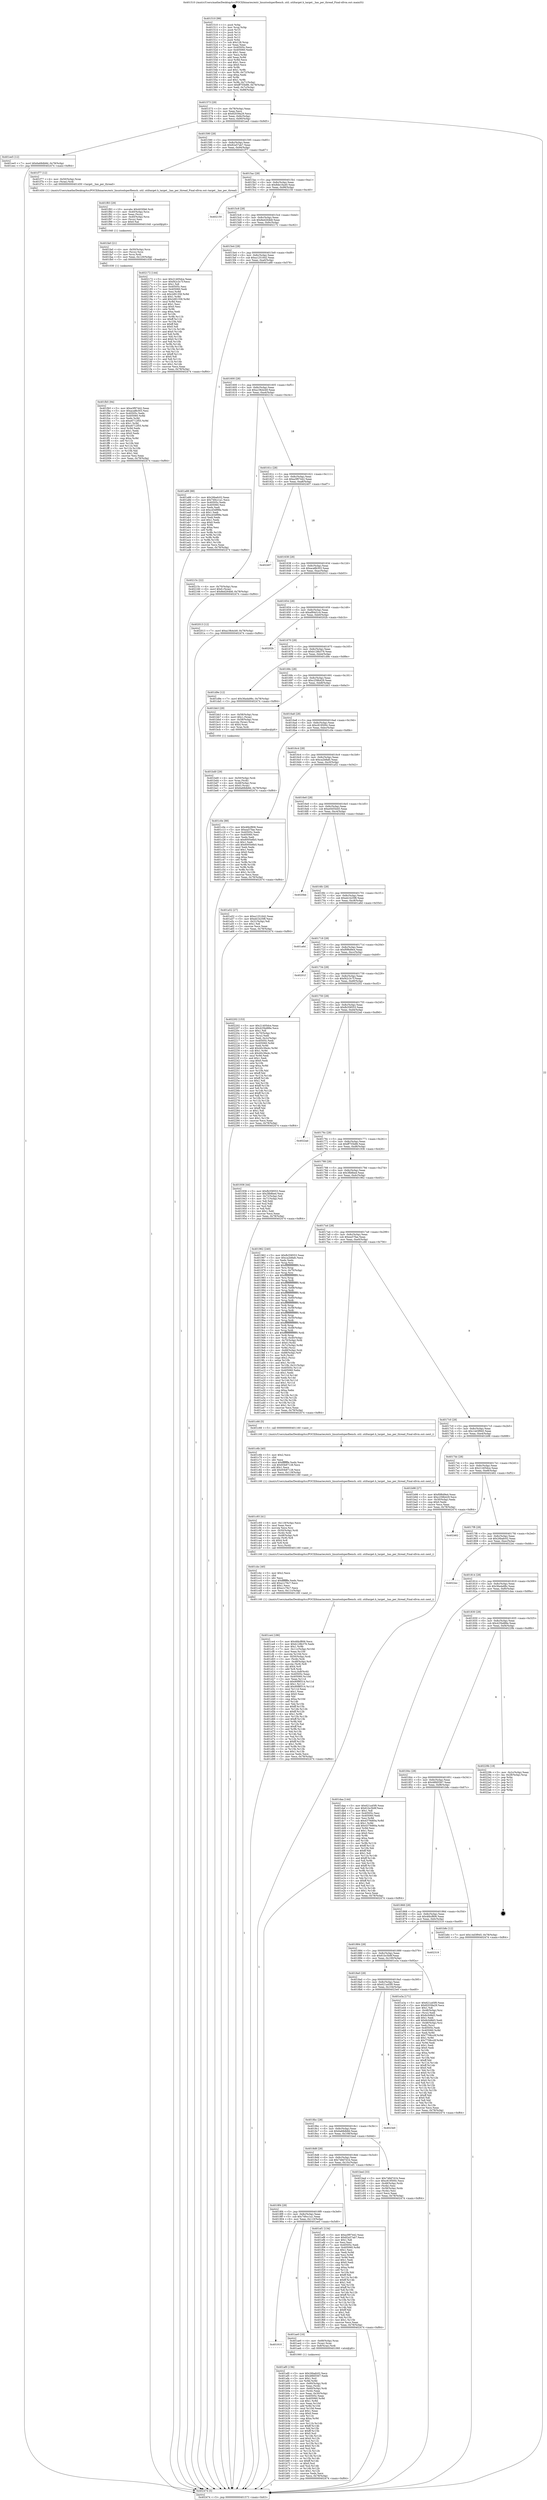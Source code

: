 digraph "0x401510" {
  label = "0x401510 (/mnt/c/Users/mathe/Desktop/tcc/POCII/binaries/extr_linuxtoolsperfbench..util..utiltarget.h_target__has_per_thread_Final-ollvm.out::main(0))"
  labelloc = "t"
  node[shape=record]

  Entry [label="",width=0.3,height=0.3,shape=circle,fillcolor=black,style=filled]
  "0x401573" [label="{
     0x401573 [29]\l
     | [instrs]\l
     &nbsp;&nbsp;0x401573 \<+3\>: mov -0x78(%rbp),%eax\l
     &nbsp;&nbsp;0x401576 \<+2\>: mov %eax,%ecx\l
     &nbsp;&nbsp;0x401578 \<+6\>: sub $0x82039a29,%ecx\l
     &nbsp;&nbsp;0x40157e \<+6\>: mov %eax,-0x8c(%rbp)\l
     &nbsp;&nbsp;0x401584 \<+6\>: mov %ecx,-0x90(%rbp)\l
     &nbsp;&nbsp;0x40158a \<+6\>: je 0000000000401ee5 \<main+0x9d5\>\l
  }"]
  "0x401ee5" [label="{
     0x401ee5 [12]\l
     | [instrs]\l
     &nbsp;&nbsp;0x401ee5 \<+7\>: movl $0x6a68db8d,-0x78(%rbp)\l
     &nbsp;&nbsp;0x401eec \<+5\>: jmp 0000000000402474 \<main+0xf64\>\l
  }"]
  "0x401590" [label="{
     0x401590 [28]\l
     | [instrs]\l
     &nbsp;&nbsp;0x401590 \<+5\>: jmp 0000000000401595 \<main+0x85\>\l
     &nbsp;&nbsp;0x401595 \<+6\>: mov -0x8c(%rbp),%eax\l
     &nbsp;&nbsp;0x40159b \<+5\>: sub $0x82a57ab7,%eax\l
     &nbsp;&nbsp;0x4015a0 \<+6\>: mov %eax,-0x94(%rbp)\l
     &nbsp;&nbsp;0x4015a6 \<+6\>: je 0000000000401f77 \<main+0xa67\>\l
  }"]
  Exit [label="",width=0.3,height=0.3,shape=circle,fillcolor=black,style=filled,peripheries=2]
  "0x401f77" [label="{
     0x401f77 [12]\l
     | [instrs]\l
     &nbsp;&nbsp;0x401f77 \<+4\>: mov -0x50(%rbp),%rax\l
     &nbsp;&nbsp;0x401f7b \<+3\>: mov (%rax),%rdi\l
     &nbsp;&nbsp;0x401f7e \<+5\>: call 0000000000401450 \<target__has_per_thread\>\l
     | [calls]\l
     &nbsp;&nbsp;0x401450 \{1\} (/mnt/c/Users/mathe/Desktop/tcc/POCII/binaries/extr_linuxtoolsperfbench..util..utiltarget.h_target__has_per_thread_Final-ollvm.out::target__has_per_thread)\l
  }"]
  "0x4015ac" [label="{
     0x4015ac [28]\l
     | [instrs]\l
     &nbsp;&nbsp;0x4015ac \<+5\>: jmp 00000000004015b1 \<main+0xa1\>\l
     &nbsp;&nbsp;0x4015b1 \<+6\>: mov -0x8c(%rbp),%eax\l
     &nbsp;&nbsp;0x4015b7 \<+5\>: sub $0x8de16a40,%eax\l
     &nbsp;&nbsp;0x4015bc \<+6\>: mov %eax,-0x98(%rbp)\l
     &nbsp;&nbsp;0x4015c2 \<+6\>: je 0000000000402150 \<main+0xc40\>\l
  }"]
  "0x401fb5" [label="{
     0x401fb5 [94]\l
     | [instrs]\l
     &nbsp;&nbsp;0x401fb5 \<+5\>: mov $0xa3f97442,%eax\l
     &nbsp;&nbsp;0x401fba \<+5\>: mov $0xaca8b303,%esi\l
     &nbsp;&nbsp;0x401fbf \<+7\>: mov 0x40505c,%edx\l
     &nbsp;&nbsp;0x401fc6 \<+8\>: mov 0x405060,%r8d\l
     &nbsp;&nbsp;0x401fce \<+3\>: mov %edx,%r9d\l
     &nbsp;&nbsp;0x401fd1 \<+7\>: sub $0xe6712f55,%r9d\l
     &nbsp;&nbsp;0x401fd8 \<+4\>: sub $0x1,%r9d\l
     &nbsp;&nbsp;0x401fdc \<+7\>: add $0xe6712f55,%r9d\l
     &nbsp;&nbsp;0x401fe3 \<+4\>: imul %r9d,%edx\l
     &nbsp;&nbsp;0x401fe7 \<+3\>: and $0x1,%edx\l
     &nbsp;&nbsp;0x401fea \<+3\>: cmp $0x0,%edx\l
     &nbsp;&nbsp;0x401fed \<+4\>: sete %r10b\l
     &nbsp;&nbsp;0x401ff1 \<+4\>: cmp $0xa,%r8d\l
     &nbsp;&nbsp;0x401ff5 \<+4\>: setl %r11b\l
     &nbsp;&nbsp;0x401ff9 \<+3\>: mov %r10b,%bl\l
     &nbsp;&nbsp;0x401ffc \<+3\>: and %r11b,%bl\l
     &nbsp;&nbsp;0x401fff \<+3\>: xor %r11b,%r10b\l
     &nbsp;&nbsp;0x402002 \<+3\>: or %r10b,%bl\l
     &nbsp;&nbsp;0x402005 \<+3\>: test $0x1,%bl\l
     &nbsp;&nbsp;0x402008 \<+3\>: cmovne %esi,%eax\l
     &nbsp;&nbsp;0x40200b \<+3\>: mov %eax,-0x78(%rbp)\l
     &nbsp;&nbsp;0x40200e \<+5\>: jmp 0000000000402474 \<main+0xf64\>\l
  }"]
  "0x402150" [label="{
     0x402150\l
  }", style=dashed]
  "0x4015c8" [label="{
     0x4015c8 [28]\l
     | [instrs]\l
     &nbsp;&nbsp;0x4015c8 \<+5\>: jmp 00000000004015cd \<main+0xbd\>\l
     &nbsp;&nbsp;0x4015cd \<+6\>: mov -0x8c(%rbp),%eax\l
     &nbsp;&nbsp;0x4015d3 \<+5\>: sub $0x8ed264b8,%eax\l
     &nbsp;&nbsp;0x4015d8 \<+6\>: mov %eax,-0x9c(%rbp)\l
     &nbsp;&nbsp;0x4015de \<+6\>: je 0000000000402172 \<main+0xc62\>\l
  }"]
  "0x401fa0" [label="{
     0x401fa0 [21]\l
     | [instrs]\l
     &nbsp;&nbsp;0x401fa0 \<+4\>: mov -0x50(%rbp),%rcx\l
     &nbsp;&nbsp;0x401fa4 \<+3\>: mov (%rcx),%rcx\l
     &nbsp;&nbsp;0x401fa7 \<+3\>: mov %rcx,%rdi\l
     &nbsp;&nbsp;0x401faa \<+6\>: mov %eax,-0x120(%rbp)\l
     &nbsp;&nbsp;0x401fb0 \<+5\>: call 0000000000401030 \<free@plt\>\l
     | [calls]\l
     &nbsp;&nbsp;0x401030 \{1\} (unknown)\l
  }"]
  "0x402172" [label="{
     0x402172 [144]\l
     | [instrs]\l
     &nbsp;&nbsp;0x402172 \<+5\>: mov $0x21405dce,%eax\l
     &nbsp;&nbsp;0x402177 \<+5\>: mov $0xf42c3c7f,%ecx\l
     &nbsp;&nbsp;0x40217c \<+2\>: mov $0x1,%dl\l
     &nbsp;&nbsp;0x40217e \<+7\>: mov 0x40505c,%esi\l
     &nbsp;&nbsp;0x402185 \<+7\>: mov 0x405060,%edi\l
     &nbsp;&nbsp;0x40218c \<+3\>: mov %esi,%r8d\l
     &nbsp;&nbsp;0x40218f \<+7\>: sub $0x2d91358,%r8d\l
     &nbsp;&nbsp;0x402196 \<+4\>: sub $0x1,%r8d\l
     &nbsp;&nbsp;0x40219a \<+7\>: add $0x2d91358,%r8d\l
     &nbsp;&nbsp;0x4021a1 \<+4\>: imul %r8d,%esi\l
     &nbsp;&nbsp;0x4021a5 \<+3\>: and $0x1,%esi\l
     &nbsp;&nbsp;0x4021a8 \<+3\>: cmp $0x0,%esi\l
     &nbsp;&nbsp;0x4021ab \<+4\>: sete %r9b\l
     &nbsp;&nbsp;0x4021af \<+3\>: cmp $0xa,%edi\l
     &nbsp;&nbsp;0x4021b2 \<+4\>: setl %r10b\l
     &nbsp;&nbsp;0x4021b6 \<+3\>: mov %r9b,%r11b\l
     &nbsp;&nbsp;0x4021b9 \<+4\>: xor $0xff,%r11b\l
     &nbsp;&nbsp;0x4021bd \<+3\>: mov %r10b,%bl\l
     &nbsp;&nbsp;0x4021c0 \<+3\>: xor $0xff,%bl\l
     &nbsp;&nbsp;0x4021c3 \<+3\>: xor $0x0,%dl\l
     &nbsp;&nbsp;0x4021c6 \<+3\>: mov %r11b,%r14b\l
     &nbsp;&nbsp;0x4021c9 \<+4\>: and $0x0,%r14b\l
     &nbsp;&nbsp;0x4021cd \<+3\>: and %dl,%r9b\l
     &nbsp;&nbsp;0x4021d0 \<+3\>: mov %bl,%r15b\l
     &nbsp;&nbsp;0x4021d3 \<+4\>: and $0x0,%r15b\l
     &nbsp;&nbsp;0x4021d7 \<+3\>: and %dl,%r10b\l
     &nbsp;&nbsp;0x4021da \<+3\>: or %r9b,%r14b\l
     &nbsp;&nbsp;0x4021dd \<+3\>: or %r10b,%r15b\l
     &nbsp;&nbsp;0x4021e0 \<+3\>: xor %r15b,%r14b\l
     &nbsp;&nbsp;0x4021e3 \<+3\>: or %bl,%r11b\l
     &nbsp;&nbsp;0x4021e6 \<+4\>: xor $0xff,%r11b\l
     &nbsp;&nbsp;0x4021ea \<+3\>: or $0x0,%dl\l
     &nbsp;&nbsp;0x4021ed \<+3\>: and %dl,%r11b\l
     &nbsp;&nbsp;0x4021f0 \<+3\>: or %r11b,%r14b\l
     &nbsp;&nbsp;0x4021f3 \<+4\>: test $0x1,%r14b\l
     &nbsp;&nbsp;0x4021f7 \<+3\>: cmovne %ecx,%eax\l
     &nbsp;&nbsp;0x4021fa \<+3\>: mov %eax,-0x78(%rbp)\l
     &nbsp;&nbsp;0x4021fd \<+5\>: jmp 0000000000402474 \<main+0xf64\>\l
  }"]
  "0x4015e4" [label="{
     0x4015e4 [28]\l
     | [instrs]\l
     &nbsp;&nbsp;0x4015e4 \<+5\>: jmp 00000000004015e9 \<main+0xd9\>\l
     &nbsp;&nbsp;0x4015e9 \<+6\>: mov -0x8c(%rbp),%eax\l
     &nbsp;&nbsp;0x4015ef \<+5\>: sub $0xa1251642,%eax\l
     &nbsp;&nbsp;0x4015f4 \<+6\>: mov %eax,-0xa0(%rbp)\l
     &nbsp;&nbsp;0x4015fa \<+6\>: je 0000000000401a88 \<main+0x578\>\l
  }"]
  "0x401f83" [label="{
     0x401f83 [29]\l
     | [instrs]\l
     &nbsp;&nbsp;0x401f83 \<+10\>: movabs $0x4030b6,%rdi\l
     &nbsp;&nbsp;0x401f8d \<+4\>: mov -0x40(%rbp),%rcx\l
     &nbsp;&nbsp;0x401f91 \<+2\>: mov %eax,(%rcx)\l
     &nbsp;&nbsp;0x401f93 \<+4\>: mov -0x40(%rbp),%rcx\l
     &nbsp;&nbsp;0x401f97 \<+2\>: mov (%rcx),%esi\l
     &nbsp;&nbsp;0x401f99 \<+2\>: mov $0x0,%al\l
     &nbsp;&nbsp;0x401f9b \<+5\>: call 0000000000401040 \<printf@plt\>\l
     | [calls]\l
     &nbsp;&nbsp;0x401040 \{1\} (unknown)\l
  }"]
  "0x401a88" [label="{
     0x401a88 [88]\l
     | [instrs]\l
     &nbsp;&nbsp;0x401a88 \<+5\>: mov $0x26bafc02,%eax\l
     &nbsp;&nbsp;0x401a8d \<+5\>: mov $0x749cc1a1,%ecx\l
     &nbsp;&nbsp;0x401a92 \<+7\>: mov 0x40505c,%edx\l
     &nbsp;&nbsp;0x401a99 \<+7\>: mov 0x405060,%esi\l
     &nbsp;&nbsp;0x401aa0 \<+2\>: mov %edx,%edi\l
     &nbsp;&nbsp;0x401aa2 \<+6\>: sub $0xcd3df98e,%edi\l
     &nbsp;&nbsp;0x401aa8 \<+3\>: sub $0x1,%edi\l
     &nbsp;&nbsp;0x401aab \<+6\>: add $0xcd3df98e,%edi\l
     &nbsp;&nbsp;0x401ab1 \<+3\>: imul %edi,%edx\l
     &nbsp;&nbsp;0x401ab4 \<+3\>: and $0x1,%edx\l
     &nbsp;&nbsp;0x401ab7 \<+3\>: cmp $0x0,%edx\l
     &nbsp;&nbsp;0x401aba \<+4\>: sete %r8b\l
     &nbsp;&nbsp;0x401abe \<+3\>: cmp $0xa,%esi\l
     &nbsp;&nbsp;0x401ac1 \<+4\>: setl %r9b\l
     &nbsp;&nbsp;0x401ac5 \<+3\>: mov %r8b,%r10b\l
     &nbsp;&nbsp;0x401ac8 \<+3\>: and %r9b,%r10b\l
     &nbsp;&nbsp;0x401acb \<+3\>: xor %r9b,%r8b\l
     &nbsp;&nbsp;0x401ace \<+3\>: or %r8b,%r10b\l
     &nbsp;&nbsp;0x401ad1 \<+4\>: test $0x1,%r10b\l
     &nbsp;&nbsp;0x401ad5 \<+3\>: cmovne %ecx,%eax\l
     &nbsp;&nbsp;0x401ad8 \<+3\>: mov %eax,-0x78(%rbp)\l
     &nbsp;&nbsp;0x401adb \<+5\>: jmp 0000000000402474 \<main+0xf64\>\l
  }"]
  "0x401600" [label="{
     0x401600 [28]\l
     | [instrs]\l
     &nbsp;&nbsp;0x401600 \<+5\>: jmp 0000000000401605 \<main+0xf5\>\l
     &nbsp;&nbsp;0x401605 \<+6\>: mov -0x8c(%rbp),%eax\l
     &nbsp;&nbsp;0x40160b \<+5\>: sub $0xa19b4cb9,%eax\l
     &nbsp;&nbsp;0x401610 \<+6\>: mov %eax,-0xa4(%rbp)\l
     &nbsp;&nbsp;0x401616 \<+6\>: je 000000000040215c \<main+0xc4c\>\l
  }"]
  "0x401ce4" [label="{
     0x401ce4 [186]\l
     | [instrs]\l
     &nbsp;&nbsp;0x401ce4 \<+5\>: mov $0x4fdcf806,%ecx\l
     &nbsp;&nbsp;0x401ce9 \<+5\>: mov $0xb128b376,%edx\l
     &nbsp;&nbsp;0x401cee \<+3\>: mov $0x1,%r9b\l
     &nbsp;&nbsp;0x401cf1 \<+7\>: mov -0x11c(%rbp),%r10d\l
     &nbsp;&nbsp;0x401cf8 \<+4\>: imul %eax,%r10d\l
     &nbsp;&nbsp;0x401cfc \<+3\>: movslq %r10d,%rsi\l
     &nbsp;&nbsp;0x401cff \<+4\>: mov -0x50(%rbp),%rdi\l
     &nbsp;&nbsp;0x401d03 \<+3\>: mov (%rdi),%rdi\l
     &nbsp;&nbsp;0x401d06 \<+4\>: mov -0x48(%rbp),%r8\l
     &nbsp;&nbsp;0x401d0a \<+3\>: movslq (%r8),%r8\l
     &nbsp;&nbsp;0x401d0d \<+4\>: shl $0x4,%r8\l
     &nbsp;&nbsp;0x401d11 \<+3\>: add %r8,%rdi\l
     &nbsp;&nbsp;0x401d14 \<+4\>: mov %rsi,0x8(%rdi)\l
     &nbsp;&nbsp;0x401d18 \<+7\>: mov 0x40505c,%eax\l
     &nbsp;&nbsp;0x401d1f \<+8\>: mov 0x405060,%r10d\l
     &nbsp;&nbsp;0x401d27 \<+3\>: mov %eax,%r11d\l
     &nbsp;&nbsp;0x401d2a \<+7\>: sub $0x90f8f314,%r11d\l
     &nbsp;&nbsp;0x401d31 \<+4\>: sub $0x1,%r11d\l
     &nbsp;&nbsp;0x401d35 \<+7\>: add $0x90f8f314,%r11d\l
     &nbsp;&nbsp;0x401d3c \<+4\>: imul %r11d,%eax\l
     &nbsp;&nbsp;0x401d40 \<+3\>: and $0x1,%eax\l
     &nbsp;&nbsp;0x401d43 \<+3\>: cmp $0x0,%eax\l
     &nbsp;&nbsp;0x401d46 \<+3\>: sete %bl\l
     &nbsp;&nbsp;0x401d49 \<+4\>: cmp $0xa,%r10d\l
     &nbsp;&nbsp;0x401d4d \<+4\>: setl %r14b\l
     &nbsp;&nbsp;0x401d51 \<+3\>: mov %bl,%r15b\l
     &nbsp;&nbsp;0x401d54 \<+4\>: xor $0xff,%r15b\l
     &nbsp;&nbsp;0x401d58 \<+3\>: mov %r14b,%r12b\l
     &nbsp;&nbsp;0x401d5b \<+4\>: xor $0xff,%r12b\l
     &nbsp;&nbsp;0x401d5f \<+4\>: xor $0x1,%r9b\l
     &nbsp;&nbsp;0x401d63 \<+3\>: mov %r15b,%r13b\l
     &nbsp;&nbsp;0x401d66 \<+4\>: and $0xff,%r13b\l
     &nbsp;&nbsp;0x401d6a \<+3\>: and %r9b,%bl\l
     &nbsp;&nbsp;0x401d6d \<+3\>: mov %r12b,%al\l
     &nbsp;&nbsp;0x401d70 \<+2\>: and $0xff,%al\l
     &nbsp;&nbsp;0x401d72 \<+3\>: and %r9b,%r14b\l
     &nbsp;&nbsp;0x401d75 \<+3\>: or %bl,%r13b\l
     &nbsp;&nbsp;0x401d78 \<+3\>: or %r14b,%al\l
     &nbsp;&nbsp;0x401d7b \<+3\>: xor %al,%r13b\l
     &nbsp;&nbsp;0x401d7e \<+3\>: or %r12b,%r15b\l
     &nbsp;&nbsp;0x401d81 \<+4\>: xor $0xff,%r15b\l
     &nbsp;&nbsp;0x401d85 \<+4\>: or $0x1,%r9b\l
     &nbsp;&nbsp;0x401d89 \<+3\>: and %r9b,%r15b\l
     &nbsp;&nbsp;0x401d8c \<+3\>: or %r15b,%r13b\l
     &nbsp;&nbsp;0x401d8f \<+4\>: test $0x1,%r13b\l
     &nbsp;&nbsp;0x401d93 \<+3\>: cmovne %edx,%ecx\l
     &nbsp;&nbsp;0x401d96 \<+3\>: mov %ecx,-0x78(%rbp)\l
     &nbsp;&nbsp;0x401d99 \<+5\>: jmp 0000000000402474 \<main+0xf64\>\l
  }"]
  "0x40215c" [label="{
     0x40215c [22]\l
     | [instrs]\l
     &nbsp;&nbsp;0x40215c \<+4\>: mov -0x70(%rbp),%rax\l
     &nbsp;&nbsp;0x402160 \<+6\>: movl $0x0,(%rax)\l
     &nbsp;&nbsp;0x402166 \<+7\>: movl $0x8ed264b8,-0x78(%rbp)\l
     &nbsp;&nbsp;0x40216d \<+5\>: jmp 0000000000402474 \<main+0xf64\>\l
  }"]
  "0x40161c" [label="{
     0x40161c [28]\l
     | [instrs]\l
     &nbsp;&nbsp;0x40161c \<+5\>: jmp 0000000000401621 \<main+0x111\>\l
     &nbsp;&nbsp;0x401621 \<+6\>: mov -0x8c(%rbp),%eax\l
     &nbsp;&nbsp;0x401627 \<+5\>: sub $0xa3f97442,%eax\l
     &nbsp;&nbsp;0x40162c \<+6\>: mov %eax,-0xa8(%rbp)\l
     &nbsp;&nbsp;0x401632 \<+6\>: je 0000000000402407 \<main+0xef7\>\l
  }"]
  "0x401cbc" [label="{
     0x401cbc [40]\l
     | [instrs]\l
     &nbsp;&nbsp;0x401cbc \<+5\>: mov $0x2,%ecx\l
     &nbsp;&nbsp;0x401cc1 \<+1\>: cltd\l
     &nbsp;&nbsp;0x401cc2 \<+2\>: idiv %ecx\l
     &nbsp;&nbsp;0x401cc4 \<+6\>: imul $0xfffffffe,%edx,%ecx\l
     &nbsp;&nbsp;0x401cca \<+6\>: add $0xa1c76c7,%ecx\l
     &nbsp;&nbsp;0x401cd0 \<+3\>: add $0x1,%ecx\l
     &nbsp;&nbsp;0x401cd3 \<+6\>: sub $0xa1c76c7,%ecx\l
     &nbsp;&nbsp;0x401cd9 \<+6\>: mov %ecx,-0x11c(%rbp)\l
     &nbsp;&nbsp;0x401cdf \<+5\>: call 0000000000401160 \<next_i\>\l
     | [calls]\l
     &nbsp;&nbsp;0x401160 \{1\} (/mnt/c/Users/mathe/Desktop/tcc/POCII/binaries/extr_linuxtoolsperfbench..util..utiltarget.h_target__has_per_thread_Final-ollvm.out::next_i)\l
  }"]
  "0x402407" [label="{
     0x402407\l
  }", style=dashed]
  "0x401638" [label="{
     0x401638 [28]\l
     | [instrs]\l
     &nbsp;&nbsp;0x401638 \<+5\>: jmp 000000000040163d \<main+0x12d\>\l
     &nbsp;&nbsp;0x40163d \<+6\>: mov -0x8c(%rbp),%eax\l
     &nbsp;&nbsp;0x401643 \<+5\>: sub $0xaca8b303,%eax\l
     &nbsp;&nbsp;0x401648 \<+6\>: mov %eax,-0xac(%rbp)\l
     &nbsp;&nbsp;0x40164e \<+6\>: je 0000000000402013 \<main+0xb03\>\l
  }"]
  "0x401c93" [label="{
     0x401c93 [41]\l
     | [instrs]\l
     &nbsp;&nbsp;0x401c93 \<+6\>: mov -0x118(%rbp),%ecx\l
     &nbsp;&nbsp;0x401c99 \<+3\>: imul %eax,%ecx\l
     &nbsp;&nbsp;0x401c9c \<+3\>: movslq %ecx,%rsi\l
     &nbsp;&nbsp;0x401c9f \<+4\>: mov -0x50(%rbp),%rdi\l
     &nbsp;&nbsp;0x401ca3 \<+3\>: mov (%rdi),%rdi\l
     &nbsp;&nbsp;0x401ca6 \<+4\>: mov -0x48(%rbp),%r8\l
     &nbsp;&nbsp;0x401caa \<+3\>: movslq (%r8),%r8\l
     &nbsp;&nbsp;0x401cad \<+4\>: shl $0x4,%r8\l
     &nbsp;&nbsp;0x401cb1 \<+3\>: add %r8,%rdi\l
     &nbsp;&nbsp;0x401cb4 \<+3\>: mov %rsi,(%rdi)\l
     &nbsp;&nbsp;0x401cb7 \<+5\>: call 0000000000401160 \<next_i\>\l
     | [calls]\l
     &nbsp;&nbsp;0x401160 \{1\} (/mnt/c/Users/mathe/Desktop/tcc/POCII/binaries/extr_linuxtoolsperfbench..util..utiltarget.h_target__has_per_thread_Final-ollvm.out::next_i)\l
  }"]
  "0x402013" [label="{
     0x402013 [12]\l
     | [instrs]\l
     &nbsp;&nbsp;0x402013 \<+7\>: movl $0xa19b4cb9,-0x78(%rbp)\l
     &nbsp;&nbsp;0x40201a \<+5\>: jmp 0000000000402474 \<main+0xf64\>\l
  }"]
  "0x401654" [label="{
     0x401654 [28]\l
     | [instrs]\l
     &nbsp;&nbsp;0x401654 \<+5\>: jmp 0000000000401659 \<main+0x149\>\l
     &nbsp;&nbsp;0x401659 \<+6\>: mov -0x8c(%rbp),%eax\l
     &nbsp;&nbsp;0x40165f \<+5\>: sub $0xaf94d1c4,%eax\l
     &nbsp;&nbsp;0x401664 \<+6\>: mov %eax,-0xb0(%rbp)\l
     &nbsp;&nbsp;0x40166a \<+6\>: je 000000000040202b \<main+0xb1b\>\l
  }"]
  "0x401c6b" [label="{
     0x401c6b [40]\l
     | [instrs]\l
     &nbsp;&nbsp;0x401c6b \<+5\>: mov $0x2,%ecx\l
     &nbsp;&nbsp;0x401c70 \<+1\>: cltd\l
     &nbsp;&nbsp;0x401c71 \<+2\>: idiv %ecx\l
     &nbsp;&nbsp;0x401c73 \<+6\>: imul $0xfffffffe,%edx,%ecx\l
     &nbsp;&nbsp;0x401c79 \<+6\>: sub $0x93b87128,%ecx\l
     &nbsp;&nbsp;0x401c7f \<+3\>: add $0x1,%ecx\l
     &nbsp;&nbsp;0x401c82 \<+6\>: add $0x93b87128,%ecx\l
     &nbsp;&nbsp;0x401c88 \<+6\>: mov %ecx,-0x118(%rbp)\l
     &nbsp;&nbsp;0x401c8e \<+5\>: call 0000000000401160 \<next_i\>\l
     | [calls]\l
     &nbsp;&nbsp;0x401160 \{1\} (/mnt/c/Users/mathe/Desktop/tcc/POCII/binaries/extr_linuxtoolsperfbench..util..utiltarget.h_target__has_per_thread_Final-ollvm.out::next_i)\l
  }"]
  "0x40202b" [label="{
     0x40202b\l
  }", style=dashed]
  "0x401670" [label="{
     0x401670 [28]\l
     | [instrs]\l
     &nbsp;&nbsp;0x401670 \<+5\>: jmp 0000000000401675 \<main+0x165\>\l
     &nbsp;&nbsp;0x401675 \<+6\>: mov -0x8c(%rbp),%eax\l
     &nbsp;&nbsp;0x40167b \<+5\>: sub $0xb128b376,%eax\l
     &nbsp;&nbsp;0x401680 \<+6\>: mov %eax,-0xb4(%rbp)\l
     &nbsp;&nbsp;0x401686 \<+6\>: je 0000000000401d9e \<main+0x88e\>\l
  }"]
  "0x401bd0" [label="{
     0x401bd0 [29]\l
     | [instrs]\l
     &nbsp;&nbsp;0x401bd0 \<+4\>: mov -0x50(%rbp),%rdi\l
     &nbsp;&nbsp;0x401bd4 \<+3\>: mov %rax,(%rdi)\l
     &nbsp;&nbsp;0x401bd7 \<+4\>: mov -0x48(%rbp),%rax\l
     &nbsp;&nbsp;0x401bdb \<+6\>: movl $0x0,(%rax)\l
     &nbsp;&nbsp;0x401be1 \<+7\>: movl $0x6a68db8d,-0x78(%rbp)\l
     &nbsp;&nbsp;0x401be8 \<+5\>: jmp 0000000000402474 \<main+0xf64\>\l
  }"]
  "0x401d9e" [label="{
     0x401d9e [12]\l
     | [instrs]\l
     &nbsp;&nbsp;0x401d9e \<+7\>: movl $0x36a4a98c,-0x78(%rbp)\l
     &nbsp;&nbsp;0x401da5 \<+5\>: jmp 0000000000402474 \<main+0xf64\>\l
  }"]
  "0x40168c" [label="{
     0x40168c [28]\l
     | [instrs]\l
     &nbsp;&nbsp;0x40168c \<+5\>: jmp 0000000000401691 \<main+0x181\>\l
     &nbsp;&nbsp;0x401691 \<+6\>: mov -0x8c(%rbp),%eax\l
     &nbsp;&nbsp;0x401697 \<+5\>: sub $0xc258b429,%eax\l
     &nbsp;&nbsp;0x40169c \<+6\>: mov %eax,-0xb8(%rbp)\l
     &nbsp;&nbsp;0x4016a2 \<+6\>: je 0000000000401bb3 \<main+0x6a3\>\l
  }"]
  "0x401af0" [label="{
     0x401af0 [156]\l
     | [instrs]\l
     &nbsp;&nbsp;0x401af0 \<+5\>: mov $0x26bafc02,%ecx\l
     &nbsp;&nbsp;0x401af5 \<+5\>: mov $0x48fd5567,%edx\l
     &nbsp;&nbsp;0x401afa \<+3\>: mov $0x1,%sil\l
     &nbsp;&nbsp;0x401afd \<+3\>: xor %r8d,%r8d\l
     &nbsp;&nbsp;0x401b00 \<+4\>: mov -0x60(%rbp),%rdi\l
     &nbsp;&nbsp;0x401b04 \<+2\>: mov %eax,(%rdi)\l
     &nbsp;&nbsp;0x401b06 \<+4\>: mov -0x60(%rbp),%rdi\l
     &nbsp;&nbsp;0x401b0a \<+2\>: mov (%rdi),%eax\l
     &nbsp;&nbsp;0x401b0c \<+3\>: mov %eax,-0x30(%rbp)\l
     &nbsp;&nbsp;0x401b0f \<+7\>: mov 0x40505c,%eax\l
     &nbsp;&nbsp;0x401b16 \<+8\>: mov 0x405060,%r9d\l
     &nbsp;&nbsp;0x401b1e \<+4\>: sub $0x1,%r8d\l
     &nbsp;&nbsp;0x401b22 \<+3\>: mov %eax,%r10d\l
     &nbsp;&nbsp;0x401b25 \<+3\>: add %r8d,%r10d\l
     &nbsp;&nbsp;0x401b28 \<+4\>: imul %r10d,%eax\l
     &nbsp;&nbsp;0x401b2c \<+3\>: and $0x1,%eax\l
     &nbsp;&nbsp;0x401b2f \<+3\>: cmp $0x0,%eax\l
     &nbsp;&nbsp;0x401b32 \<+4\>: sete %r11b\l
     &nbsp;&nbsp;0x401b36 \<+4\>: cmp $0xa,%r9d\l
     &nbsp;&nbsp;0x401b3a \<+3\>: setl %bl\l
     &nbsp;&nbsp;0x401b3d \<+3\>: mov %r11b,%r14b\l
     &nbsp;&nbsp;0x401b40 \<+4\>: xor $0xff,%r14b\l
     &nbsp;&nbsp;0x401b44 \<+3\>: mov %bl,%r15b\l
     &nbsp;&nbsp;0x401b47 \<+4\>: xor $0xff,%r15b\l
     &nbsp;&nbsp;0x401b4b \<+4\>: xor $0x0,%sil\l
     &nbsp;&nbsp;0x401b4f \<+3\>: mov %r14b,%r12b\l
     &nbsp;&nbsp;0x401b52 \<+4\>: and $0x0,%r12b\l
     &nbsp;&nbsp;0x401b56 \<+3\>: and %sil,%r11b\l
     &nbsp;&nbsp;0x401b59 \<+3\>: mov %r15b,%r13b\l
     &nbsp;&nbsp;0x401b5c \<+4\>: and $0x0,%r13b\l
     &nbsp;&nbsp;0x401b60 \<+3\>: and %sil,%bl\l
     &nbsp;&nbsp;0x401b63 \<+3\>: or %r11b,%r12b\l
     &nbsp;&nbsp;0x401b66 \<+3\>: or %bl,%r13b\l
     &nbsp;&nbsp;0x401b69 \<+3\>: xor %r13b,%r12b\l
     &nbsp;&nbsp;0x401b6c \<+3\>: or %r15b,%r14b\l
     &nbsp;&nbsp;0x401b6f \<+4\>: xor $0xff,%r14b\l
     &nbsp;&nbsp;0x401b73 \<+4\>: or $0x0,%sil\l
     &nbsp;&nbsp;0x401b77 \<+3\>: and %sil,%r14b\l
     &nbsp;&nbsp;0x401b7a \<+3\>: or %r14b,%r12b\l
     &nbsp;&nbsp;0x401b7d \<+4\>: test $0x1,%r12b\l
     &nbsp;&nbsp;0x401b81 \<+3\>: cmovne %edx,%ecx\l
     &nbsp;&nbsp;0x401b84 \<+3\>: mov %ecx,-0x78(%rbp)\l
     &nbsp;&nbsp;0x401b87 \<+5\>: jmp 0000000000402474 \<main+0xf64\>\l
  }"]
  "0x401bb3" [label="{
     0x401bb3 [29]\l
     | [instrs]\l
     &nbsp;&nbsp;0x401bb3 \<+4\>: mov -0x58(%rbp),%rax\l
     &nbsp;&nbsp;0x401bb7 \<+6\>: movl $0x1,(%rax)\l
     &nbsp;&nbsp;0x401bbd \<+4\>: mov -0x58(%rbp),%rax\l
     &nbsp;&nbsp;0x401bc1 \<+3\>: movslq (%rax),%rax\l
     &nbsp;&nbsp;0x401bc4 \<+4\>: shl $0x4,%rax\l
     &nbsp;&nbsp;0x401bc8 \<+3\>: mov %rax,%rdi\l
     &nbsp;&nbsp;0x401bcb \<+5\>: call 0000000000401050 \<malloc@plt\>\l
     | [calls]\l
     &nbsp;&nbsp;0x401050 \{1\} (unknown)\l
  }"]
  "0x4016a8" [label="{
     0x4016a8 [28]\l
     | [instrs]\l
     &nbsp;&nbsp;0x4016a8 \<+5\>: jmp 00000000004016ad \<main+0x19d\>\l
     &nbsp;&nbsp;0x4016ad \<+6\>: mov -0x8c(%rbp),%eax\l
     &nbsp;&nbsp;0x4016b3 \<+5\>: sub $0xc819500c,%eax\l
     &nbsp;&nbsp;0x4016b8 \<+6\>: mov %eax,-0xbc(%rbp)\l
     &nbsp;&nbsp;0x4016be \<+6\>: je 0000000000401c0e \<main+0x6fe\>\l
  }"]
  "0x401910" [label="{
     0x401910\l
  }", style=dashed]
  "0x401c0e" [label="{
     0x401c0e [88]\l
     | [instrs]\l
     &nbsp;&nbsp;0x401c0e \<+5\>: mov $0x4fdcf806,%eax\l
     &nbsp;&nbsp;0x401c13 \<+5\>: mov $0xea57fae,%ecx\l
     &nbsp;&nbsp;0x401c18 \<+7\>: mov 0x40505c,%edx\l
     &nbsp;&nbsp;0x401c1f \<+7\>: mov 0x405060,%esi\l
     &nbsp;&nbsp;0x401c26 \<+2\>: mov %edx,%edi\l
     &nbsp;&nbsp;0x401c28 \<+6\>: sub $0x6005e6b5,%edi\l
     &nbsp;&nbsp;0x401c2e \<+3\>: sub $0x1,%edi\l
     &nbsp;&nbsp;0x401c31 \<+6\>: add $0x6005e6b5,%edi\l
     &nbsp;&nbsp;0x401c37 \<+3\>: imul %edi,%edx\l
     &nbsp;&nbsp;0x401c3a \<+3\>: and $0x1,%edx\l
     &nbsp;&nbsp;0x401c3d \<+3\>: cmp $0x0,%edx\l
     &nbsp;&nbsp;0x401c40 \<+4\>: sete %r8b\l
     &nbsp;&nbsp;0x401c44 \<+3\>: cmp $0xa,%esi\l
     &nbsp;&nbsp;0x401c47 \<+4\>: setl %r9b\l
     &nbsp;&nbsp;0x401c4b \<+3\>: mov %r8b,%r10b\l
     &nbsp;&nbsp;0x401c4e \<+3\>: and %r9b,%r10b\l
     &nbsp;&nbsp;0x401c51 \<+3\>: xor %r9b,%r8b\l
     &nbsp;&nbsp;0x401c54 \<+3\>: or %r8b,%r10b\l
     &nbsp;&nbsp;0x401c57 \<+4\>: test $0x1,%r10b\l
     &nbsp;&nbsp;0x401c5b \<+3\>: cmovne %ecx,%eax\l
     &nbsp;&nbsp;0x401c5e \<+3\>: mov %eax,-0x78(%rbp)\l
     &nbsp;&nbsp;0x401c61 \<+5\>: jmp 0000000000402474 \<main+0xf64\>\l
  }"]
  "0x4016c4" [label="{
     0x4016c4 [28]\l
     | [instrs]\l
     &nbsp;&nbsp;0x4016c4 \<+5\>: jmp 00000000004016c9 \<main+0x1b9\>\l
     &nbsp;&nbsp;0x4016c9 \<+6\>: mov -0x8c(%rbp),%eax\l
     &nbsp;&nbsp;0x4016cf \<+5\>: sub $0xca2b8afc,%eax\l
     &nbsp;&nbsp;0x4016d4 \<+6\>: mov %eax,-0xc0(%rbp)\l
     &nbsp;&nbsp;0x4016da \<+6\>: je 0000000000401a52 \<main+0x542\>\l
  }"]
  "0x401ae0" [label="{
     0x401ae0 [16]\l
     | [instrs]\l
     &nbsp;&nbsp;0x401ae0 \<+4\>: mov -0x68(%rbp),%rax\l
     &nbsp;&nbsp;0x401ae4 \<+3\>: mov (%rax),%rax\l
     &nbsp;&nbsp;0x401ae7 \<+4\>: mov 0x8(%rax),%rdi\l
     &nbsp;&nbsp;0x401aeb \<+5\>: call 0000000000401060 \<atoi@plt\>\l
     | [calls]\l
     &nbsp;&nbsp;0x401060 \{1\} (unknown)\l
  }"]
  "0x401a52" [label="{
     0x401a52 [27]\l
     | [instrs]\l
     &nbsp;&nbsp;0x401a52 \<+5\>: mov $0xa1251642,%eax\l
     &nbsp;&nbsp;0x401a57 \<+5\>: mov $0xeb1b25f8,%ecx\l
     &nbsp;&nbsp;0x401a5c \<+3\>: mov -0x31(%rbp),%dl\l
     &nbsp;&nbsp;0x401a5f \<+3\>: test $0x1,%dl\l
     &nbsp;&nbsp;0x401a62 \<+3\>: cmovne %ecx,%eax\l
     &nbsp;&nbsp;0x401a65 \<+3\>: mov %eax,-0x78(%rbp)\l
     &nbsp;&nbsp;0x401a68 \<+5\>: jmp 0000000000402474 \<main+0xf64\>\l
  }"]
  "0x4016e0" [label="{
     0x4016e0 [28]\l
     | [instrs]\l
     &nbsp;&nbsp;0x4016e0 \<+5\>: jmp 00000000004016e5 \<main+0x1d5\>\l
     &nbsp;&nbsp;0x4016e5 \<+6\>: mov -0x8c(%rbp),%eax\l
     &nbsp;&nbsp;0x4016eb \<+5\>: sub $0xe0455e45,%eax\l
     &nbsp;&nbsp;0x4016f0 \<+6\>: mov %eax,-0xc4(%rbp)\l
     &nbsp;&nbsp;0x4016f6 \<+6\>: je 00000000004020bb \<main+0xbab\>\l
  }"]
  "0x4018f4" [label="{
     0x4018f4 [28]\l
     | [instrs]\l
     &nbsp;&nbsp;0x4018f4 \<+5\>: jmp 00000000004018f9 \<main+0x3e9\>\l
     &nbsp;&nbsp;0x4018f9 \<+6\>: mov -0x8c(%rbp),%eax\l
     &nbsp;&nbsp;0x4018ff \<+5\>: sub $0x749cc1a1,%eax\l
     &nbsp;&nbsp;0x401904 \<+6\>: mov %eax,-0x110(%rbp)\l
     &nbsp;&nbsp;0x40190a \<+6\>: je 0000000000401ae0 \<main+0x5d0\>\l
  }"]
  "0x4020bb" [label="{
     0x4020bb\l
  }", style=dashed]
  "0x4016fc" [label="{
     0x4016fc [28]\l
     | [instrs]\l
     &nbsp;&nbsp;0x4016fc \<+5\>: jmp 0000000000401701 \<main+0x1f1\>\l
     &nbsp;&nbsp;0x401701 \<+6\>: mov -0x8c(%rbp),%eax\l
     &nbsp;&nbsp;0x401707 \<+5\>: sub $0xeb1b25f8,%eax\l
     &nbsp;&nbsp;0x40170c \<+6\>: mov %eax,-0xc8(%rbp)\l
     &nbsp;&nbsp;0x401712 \<+6\>: je 0000000000401a6d \<main+0x55d\>\l
  }"]
  "0x401ef1" [label="{
     0x401ef1 [134]\l
     | [instrs]\l
     &nbsp;&nbsp;0x401ef1 \<+5\>: mov $0xa3f97442,%eax\l
     &nbsp;&nbsp;0x401ef6 \<+5\>: mov $0x82a57ab7,%ecx\l
     &nbsp;&nbsp;0x401efb \<+2\>: mov $0x1,%dl\l
     &nbsp;&nbsp;0x401efd \<+2\>: xor %esi,%esi\l
     &nbsp;&nbsp;0x401eff \<+7\>: mov 0x40505c,%edi\l
     &nbsp;&nbsp;0x401f06 \<+8\>: mov 0x405060,%r8d\l
     &nbsp;&nbsp;0x401f0e \<+3\>: sub $0x1,%esi\l
     &nbsp;&nbsp;0x401f11 \<+3\>: mov %edi,%r9d\l
     &nbsp;&nbsp;0x401f14 \<+3\>: add %esi,%r9d\l
     &nbsp;&nbsp;0x401f17 \<+4\>: imul %r9d,%edi\l
     &nbsp;&nbsp;0x401f1b \<+3\>: and $0x1,%edi\l
     &nbsp;&nbsp;0x401f1e \<+3\>: cmp $0x0,%edi\l
     &nbsp;&nbsp;0x401f21 \<+4\>: sete %r10b\l
     &nbsp;&nbsp;0x401f25 \<+4\>: cmp $0xa,%r8d\l
     &nbsp;&nbsp;0x401f29 \<+4\>: setl %r11b\l
     &nbsp;&nbsp;0x401f2d \<+3\>: mov %r10b,%bl\l
     &nbsp;&nbsp;0x401f30 \<+3\>: xor $0xff,%bl\l
     &nbsp;&nbsp;0x401f33 \<+3\>: mov %r11b,%r14b\l
     &nbsp;&nbsp;0x401f36 \<+4\>: xor $0xff,%r14b\l
     &nbsp;&nbsp;0x401f3a \<+3\>: xor $0x1,%dl\l
     &nbsp;&nbsp;0x401f3d \<+3\>: mov %bl,%r15b\l
     &nbsp;&nbsp;0x401f40 \<+4\>: and $0xff,%r15b\l
     &nbsp;&nbsp;0x401f44 \<+3\>: and %dl,%r10b\l
     &nbsp;&nbsp;0x401f47 \<+3\>: mov %r14b,%r12b\l
     &nbsp;&nbsp;0x401f4a \<+4\>: and $0xff,%r12b\l
     &nbsp;&nbsp;0x401f4e \<+3\>: and %dl,%r11b\l
     &nbsp;&nbsp;0x401f51 \<+3\>: or %r10b,%r15b\l
     &nbsp;&nbsp;0x401f54 \<+3\>: or %r11b,%r12b\l
     &nbsp;&nbsp;0x401f57 \<+3\>: xor %r12b,%r15b\l
     &nbsp;&nbsp;0x401f5a \<+3\>: or %r14b,%bl\l
     &nbsp;&nbsp;0x401f5d \<+3\>: xor $0xff,%bl\l
     &nbsp;&nbsp;0x401f60 \<+3\>: or $0x1,%dl\l
     &nbsp;&nbsp;0x401f63 \<+2\>: and %dl,%bl\l
     &nbsp;&nbsp;0x401f65 \<+3\>: or %bl,%r15b\l
     &nbsp;&nbsp;0x401f68 \<+4\>: test $0x1,%r15b\l
     &nbsp;&nbsp;0x401f6c \<+3\>: cmovne %ecx,%eax\l
     &nbsp;&nbsp;0x401f6f \<+3\>: mov %eax,-0x78(%rbp)\l
     &nbsp;&nbsp;0x401f72 \<+5\>: jmp 0000000000402474 \<main+0xf64\>\l
  }"]
  "0x401a6d" [label="{
     0x401a6d\l
  }", style=dashed]
  "0x401718" [label="{
     0x401718 [28]\l
     | [instrs]\l
     &nbsp;&nbsp;0x401718 \<+5\>: jmp 000000000040171d \<main+0x20d\>\l
     &nbsp;&nbsp;0x40171d \<+6\>: mov -0x8c(%rbp),%eax\l
     &nbsp;&nbsp;0x401723 \<+5\>: sub $0xf0f6d9e4,%eax\l
     &nbsp;&nbsp;0x401728 \<+6\>: mov %eax,-0xcc(%rbp)\l
     &nbsp;&nbsp;0x40172e \<+6\>: je 000000000040201f \<main+0xb0f\>\l
  }"]
  "0x4018d8" [label="{
     0x4018d8 [28]\l
     | [instrs]\l
     &nbsp;&nbsp;0x4018d8 \<+5\>: jmp 00000000004018dd \<main+0x3cd\>\l
     &nbsp;&nbsp;0x4018dd \<+6\>: mov -0x8c(%rbp),%eax\l
     &nbsp;&nbsp;0x4018e3 \<+5\>: sub $0x748d7d1b,%eax\l
     &nbsp;&nbsp;0x4018e8 \<+6\>: mov %eax,-0x10c(%rbp)\l
     &nbsp;&nbsp;0x4018ee \<+6\>: je 0000000000401ef1 \<main+0x9e1\>\l
  }"]
  "0x40201f" [label="{
     0x40201f\l
  }", style=dashed]
  "0x401734" [label="{
     0x401734 [28]\l
     | [instrs]\l
     &nbsp;&nbsp;0x401734 \<+5\>: jmp 0000000000401739 \<main+0x229\>\l
     &nbsp;&nbsp;0x401739 \<+6\>: mov -0x8c(%rbp),%eax\l
     &nbsp;&nbsp;0x40173f \<+5\>: sub $0xf42c3c7f,%eax\l
     &nbsp;&nbsp;0x401744 \<+6\>: mov %eax,-0xd0(%rbp)\l
     &nbsp;&nbsp;0x40174a \<+6\>: je 0000000000402202 \<main+0xcf2\>\l
  }"]
  "0x401bed" [label="{
     0x401bed [33]\l
     | [instrs]\l
     &nbsp;&nbsp;0x401bed \<+5\>: mov $0x748d7d1b,%eax\l
     &nbsp;&nbsp;0x401bf2 \<+5\>: mov $0xc819500c,%ecx\l
     &nbsp;&nbsp;0x401bf7 \<+4\>: mov -0x48(%rbp),%rdx\l
     &nbsp;&nbsp;0x401bfb \<+2\>: mov (%rdx),%esi\l
     &nbsp;&nbsp;0x401bfd \<+4\>: mov -0x58(%rbp),%rdx\l
     &nbsp;&nbsp;0x401c01 \<+2\>: cmp (%rdx),%esi\l
     &nbsp;&nbsp;0x401c03 \<+3\>: cmovl %ecx,%eax\l
     &nbsp;&nbsp;0x401c06 \<+3\>: mov %eax,-0x78(%rbp)\l
     &nbsp;&nbsp;0x401c09 \<+5\>: jmp 0000000000402474 \<main+0xf64\>\l
  }"]
  "0x402202" [label="{
     0x402202 [153]\l
     | [instrs]\l
     &nbsp;&nbsp;0x402202 \<+5\>: mov $0x21405dce,%eax\l
     &nbsp;&nbsp;0x402207 \<+5\>: mov $0x425bd88e,%ecx\l
     &nbsp;&nbsp;0x40220c \<+2\>: mov $0x1,%dl\l
     &nbsp;&nbsp;0x40220e \<+4\>: mov -0x70(%rbp),%rsi\l
     &nbsp;&nbsp;0x402212 \<+2\>: mov (%rsi),%edi\l
     &nbsp;&nbsp;0x402214 \<+3\>: mov %edi,-0x2c(%rbp)\l
     &nbsp;&nbsp;0x402217 \<+7\>: mov 0x40505c,%edi\l
     &nbsp;&nbsp;0x40221e \<+8\>: mov 0x405060,%r8d\l
     &nbsp;&nbsp;0x402226 \<+3\>: mov %edi,%r9d\l
     &nbsp;&nbsp;0x402229 \<+7\>: add $0x40c36e4c,%r9d\l
     &nbsp;&nbsp;0x402230 \<+4\>: sub $0x1,%r9d\l
     &nbsp;&nbsp;0x402234 \<+7\>: sub $0x40c36e4c,%r9d\l
     &nbsp;&nbsp;0x40223b \<+4\>: imul %r9d,%edi\l
     &nbsp;&nbsp;0x40223f \<+3\>: and $0x1,%edi\l
     &nbsp;&nbsp;0x402242 \<+3\>: cmp $0x0,%edi\l
     &nbsp;&nbsp;0x402245 \<+4\>: sete %r10b\l
     &nbsp;&nbsp;0x402249 \<+4\>: cmp $0xa,%r8d\l
     &nbsp;&nbsp;0x40224d \<+4\>: setl %r11b\l
     &nbsp;&nbsp;0x402251 \<+3\>: mov %r10b,%bl\l
     &nbsp;&nbsp;0x402254 \<+3\>: xor $0xff,%bl\l
     &nbsp;&nbsp;0x402257 \<+3\>: mov %r11b,%r14b\l
     &nbsp;&nbsp;0x40225a \<+4\>: xor $0xff,%r14b\l
     &nbsp;&nbsp;0x40225e \<+3\>: xor $0x1,%dl\l
     &nbsp;&nbsp;0x402261 \<+3\>: mov %bl,%r15b\l
     &nbsp;&nbsp;0x402264 \<+4\>: and $0xff,%r15b\l
     &nbsp;&nbsp;0x402268 \<+3\>: and %dl,%r10b\l
     &nbsp;&nbsp;0x40226b \<+3\>: mov %r14b,%r12b\l
     &nbsp;&nbsp;0x40226e \<+4\>: and $0xff,%r12b\l
     &nbsp;&nbsp;0x402272 \<+3\>: and %dl,%r11b\l
     &nbsp;&nbsp;0x402275 \<+3\>: or %r10b,%r15b\l
     &nbsp;&nbsp;0x402278 \<+3\>: or %r11b,%r12b\l
     &nbsp;&nbsp;0x40227b \<+3\>: xor %r12b,%r15b\l
     &nbsp;&nbsp;0x40227e \<+3\>: or %r14b,%bl\l
     &nbsp;&nbsp;0x402281 \<+3\>: xor $0xff,%bl\l
     &nbsp;&nbsp;0x402284 \<+3\>: or $0x1,%dl\l
     &nbsp;&nbsp;0x402287 \<+2\>: and %dl,%bl\l
     &nbsp;&nbsp;0x402289 \<+3\>: or %bl,%r15b\l
     &nbsp;&nbsp;0x40228c \<+4\>: test $0x1,%r15b\l
     &nbsp;&nbsp;0x402290 \<+3\>: cmovne %ecx,%eax\l
     &nbsp;&nbsp;0x402293 \<+3\>: mov %eax,-0x78(%rbp)\l
     &nbsp;&nbsp;0x402296 \<+5\>: jmp 0000000000402474 \<main+0xf64\>\l
  }"]
  "0x401750" [label="{
     0x401750 [28]\l
     | [instrs]\l
     &nbsp;&nbsp;0x401750 \<+5\>: jmp 0000000000401755 \<main+0x245\>\l
     &nbsp;&nbsp;0x401755 \<+6\>: mov -0x8c(%rbp),%eax\l
     &nbsp;&nbsp;0x40175b \<+5\>: sub $0xfb358553,%eax\l
     &nbsp;&nbsp;0x401760 \<+6\>: mov %eax,-0xd4(%rbp)\l
     &nbsp;&nbsp;0x401766 \<+6\>: je 00000000004022ad \<main+0xd9d\>\l
  }"]
  "0x4018bc" [label="{
     0x4018bc [28]\l
     | [instrs]\l
     &nbsp;&nbsp;0x4018bc \<+5\>: jmp 00000000004018c1 \<main+0x3b1\>\l
     &nbsp;&nbsp;0x4018c1 \<+6\>: mov -0x8c(%rbp),%eax\l
     &nbsp;&nbsp;0x4018c7 \<+5\>: sub $0x6a68db8d,%eax\l
     &nbsp;&nbsp;0x4018cc \<+6\>: mov %eax,-0x108(%rbp)\l
     &nbsp;&nbsp;0x4018d2 \<+6\>: je 0000000000401bed \<main+0x6dd\>\l
  }"]
  "0x4022ad" [label="{
     0x4022ad\l
  }", style=dashed]
  "0x40176c" [label="{
     0x40176c [28]\l
     | [instrs]\l
     &nbsp;&nbsp;0x40176c \<+5\>: jmp 0000000000401771 \<main+0x261\>\l
     &nbsp;&nbsp;0x401771 \<+6\>: mov -0x8c(%rbp),%eax\l
     &nbsp;&nbsp;0x401777 \<+5\>: sub $0xff755b86,%eax\l
     &nbsp;&nbsp;0x40177c \<+6\>: mov %eax,-0xd8(%rbp)\l
     &nbsp;&nbsp;0x401782 \<+6\>: je 0000000000401936 \<main+0x426\>\l
  }"]
  "0x4023e0" [label="{
     0x4023e0\l
  }", style=dashed]
  "0x401936" [label="{
     0x401936 [44]\l
     | [instrs]\l
     &nbsp;&nbsp;0x401936 \<+5\>: mov $0xfb358553,%eax\l
     &nbsp;&nbsp;0x40193b \<+5\>: mov $0x3fb8bed,%ecx\l
     &nbsp;&nbsp;0x401940 \<+3\>: mov -0x72(%rbp),%dl\l
     &nbsp;&nbsp;0x401943 \<+4\>: mov -0x71(%rbp),%sil\l
     &nbsp;&nbsp;0x401947 \<+3\>: mov %dl,%dil\l
     &nbsp;&nbsp;0x40194a \<+3\>: and %sil,%dil\l
     &nbsp;&nbsp;0x40194d \<+3\>: xor %sil,%dl\l
     &nbsp;&nbsp;0x401950 \<+3\>: or %dl,%dil\l
     &nbsp;&nbsp;0x401953 \<+4\>: test $0x1,%dil\l
     &nbsp;&nbsp;0x401957 \<+3\>: cmovne %ecx,%eax\l
     &nbsp;&nbsp;0x40195a \<+3\>: mov %eax,-0x78(%rbp)\l
     &nbsp;&nbsp;0x40195d \<+5\>: jmp 0000000000402474 \<main+0xf64\>\l
  }"]
  "0x401788" [label="{
     0x401788 [28]\l
     | [instrs]\l
     &nbsp;&nbsp;0x401788 \<+5\>: jmp 000000000040178d \<main+0x27d\>\l
     &nbsp;&nbsp;0x40178d \<+6\>: mov -0x8c(%rbp),%eax\l
     &nbsp;&nbsp;0x401793 \<+5\>: sub $0x3fb8bed,%eax\l
     &nbsp;&nbsp;0x401798 \<+6\>: mov %eax,-0xdc(%rbp)\l
     &nbsp;&nbsp;0x40179e \<+6\>: je 0000000000401962 \<main+0x452\>\l
  }"]
  "0x402474" [label="{
     0x402474 [5]\l
     | [instrs]\l
     &nbsp;&nbsp;0x402474 \<+5\>: jmp 0000000000401573 \<main+0x63\>\l
  }"]
  "0x401510" [label="{
     0x401510 [99]\l
     | [instrs]\l
     &nbsp;&nbsp;0x401510 \<+1\>: push %rbp\l
     &nbsp;&nbsp;0x401511 \<+3\>: mov %rsp,%rbp\l
     &nbsp;&nbsp;0x401514 \<+2\>: push %r15\l
     &nbsp;&nbsp;0x401516 \<+2\>: push %r14\l
     &nbsp;&nbsp;0x401518 \<+2\>: push %r13\l
     &nbsp;&nbsp;0x40151a \<+2\>: push %r12\l
     &nbsp;&nbsp;0x40151c \<+1\>: push %rbx\l
     &nbsp;&nbsp;0x40151d \<+7\>: sub $0x128,%rsp\l
     &nbsp;&nbsp;0x401524 \<+2\>: xor %eax,%eax\l
     &nbsp;&nbsp;0x401526 \<+7\>: mov 0x40505c,%ecx\l
     &nbsp;&nbsp;0x40152d \<+7\>: mov 0x405060,%edx\l
     &nbsp;&nbsp;0x401534 \<+3\>: sub $0x1,%eax\l
     &nbsp;&nbsp;0x401537 \<+3\>: mov %ecx,%r8d\l
     &nbsp;&nbsp;0x40153a \<+3\>: add %eax,%r8d\l
     &nbsp;&nbsp;0x40153d \<+4\>: imul %r8d,%ecx\l
     &nbsp;&nbsp;0x401541 \<+3\>: and $0x1,%ecx\l
     &nbsp;&nbsp;0x401544 \<+3\>: cmp $0x0,%ecx\l
     &nbsp;&nbsp;0x401547 \<+4\>: sete %r9b\l
     &nbsp;&nbsp;0x40154b \<+4\>: and $0x1,%r9b\l
     &nbsp;&nbsp;0x40154f \<+4\>: mov %r9b,-0x72(%rbp)\l
     &nbsp;&nbsp;0x401553 \<+3\>: cmp $0xa,%edx\l
     &nbsp;&nbsp;0x401556 \<+4\>: setl %r9b\l
     &nbsp;&nbsp;0x40155a \<+4\>: and $0x1,%r9b\l
     &nbsp;&nbsp;0x40155e \<+4\>: mov %r9b,-0x71(%rbp)\l
     &nbsp;&nbsp;0x401562 \<+7\>: movl $0xff755b86,-0x78(%rbp)\l
     &nbsp;&nbsp;0x401569 \<+3\>: mov %edi,-0x7c(%rbp)\l
     &nbsp;&nbsp;0x40156c \<+7\>: mov %rsi,-0x88(%rbp)\l
  }"]
  "0x4018a0" [label="{
     0x4018a0 [28]\l
     | [instrs]\l
     &nbsp;&nbsp;0x4018a0 \<+5\>: jmp 00000000004018a5 \<main+0x395\>\l
     &nbsp;&nbsp;0x4018a5 \<+6\>: mov -0x8c(%rbp),%eax\l
     &nbsp;&nbsp;0x4018ab \<+5\>: sub $0x621a45f0,%eax\l
     &nbsp;&nbsp;0x4018b0 \<+6\>: mov %eax,-0x104(%rbp)\l
     &nbsp;&nbsp;0x4018b6 \<+6\>: je 00000000004023e0 \<main+0xed0\>\l
  }"]
  "0x401962" [label="{
     0x401962 [240]\l
     | [instrs]\l
     &nbsp;&nbsp;0x401962 \<+5\>: mov $0xfb358553,%eax\l
     &nbsp;&nbsp;0x401967 \<+5\>: mov $0xca2b8afc,%ecx\l
     &nbsp;&nbsp;0x40196c \<+2\>: xor %edx,%edx\l
     &nbsp;&nbsp;0x40196e \<+3\>: mov %rsp,%rsi\l
     &nbsp;&nbsp;0x401971 \<+4\>: add $0xfffffffffffffff0,%rsi\l
     &nbsp;&nbsp;0x401975 \<+3\>: mov %rsi,%rsp\l
     &nbsp;&nbsp;0x401978 \<+4\>: mov %rsi,-0x70(%rbp)\l
     &nbsp;&nbsp;0x40197c \<+3\>: mov %rsp,%rsi\l
     &nbsp;&nbsp;0x40197f \<+4\>: add $0xfffffffffffffff0,%rsi\l
     &nbsp;&nbsp;0x401983 \<+3\>: mov %rsi,%rsp\l
     &nbsp;&nbsp;0x401986 \<+3\>: mov %rsp,%rdi\l
     &nbsp;&nbsp;0x401989 \<+4\>: add $0xfffffffffffffff0,%rdi\l
     &nbsp;&nbsp;0x40198d \<+3\>: mov %rdi,%rsp\l
     &nbsp;&nbsp;0x401990 \<+4\>: mov %rdi,-0x68(%rbp)\l
     &nbsp;&nbsp;0x401994 \<+3\>: mov %rsp,%rdi\l
     &nbsp;&nbsp;0x401997 \<+4\>: add $0xfffffffffffffff0,%rdi\l
     &nbsp;&nbsp;0x40199b \<+3\>: mov %rdi,%rsp\l
     &nbsp;&nbsp;0x40199e \<+4\>: mov %rdi,-0x60(%rbp)\l
     &nbsp;&nbsp;0x4019a2 \<+3\>: mov %rsp,%rdi\l
     &nbsp;&nbsp;0x4019a5 \<+4\>: add $0xfffffffffffffff0,%rdi\l
     &nbsp;&nbsp;0x4019a9 \<+3\>: mov %rdi,%rsp\l
     &nbsp;&nbsp;0x4019ac \<+4\>: mov %rdi,-0x58(%rbp)\l
     &nbsp;&nbsp;0x4019b0 \<+3\>: mov %rsp,%rdi\l
     &nbsp;&nbsp;0x4019b3 \<+4\>: add $0xfffffffffffffff0,%rdi\l
     &nbsp;&nbsp;0x4019b7 \<+3\>: mov %rdi,%rsp\l
     &nbsp;&nbsp;0x4019ba \<+4\>: mov %rdi,-0x50(%rbp)\l
     &nbsp;&nbsp;0x4019be \<+3\>: mov %rsp,%rdi\l
     &nbsp;&nbsp;0x4019c1 \<+4\>: add $0xfffffffffffffff0,%rdi\l
     &nbsp;&nbsp;0x4019c5 \<+3\>: mov %rdi,%rsp\l
     &nbsp;&nbsp;0x4019c8 \<+4\>: mov %rdi,-0x48(%rbp)\l
     &nbsp;&nbsp;0x4019cc \<+3\>: mov %rsp,%rdi\l
     &nbsp;&nbsp;0x4019cf \<+4\>: add $0xfffffffffffffff0,%rdi\l
     &nbsp;&nbsp;0x4019d3 \<+3\>: mov %rdi,%rsp\l
     &nbsp;&nbsp;0x4019d6 \<+4\>: mov %rdi,-0x40(%rbp)\l
     &nbsp;&nbsp;0x4019da \<+4\>: mov -0x70(%rbp),%rdi\l
     &nbsp;&nbsp;0x4019de \<+6\>: movl $0x0,(%rdi)\l
     &nbsp;&nbsp;0x4019e4 \<+4\>: mov -0x7c(%rbp),%r8d\l
     &nbsp;&nbsp;0x4019e8 \<+3\>: mov %r8d,(%rsi)\l
     &nbsp;&nbsp;0x4019eb \<+4\>: mov -0x68(%rbp),%rdi\l
     &nbsp;&nbsp;0x4019ef \<+7\>: mov -0x88(%rbp),%r9\l
     &nbsp;&nbsp;0x4019f6 \<+3\>: mov %r9,(%rdi)\l
     &nbsp;&nbsp;0x4019f9 \<+3\>: cmpl $0x2,(%rsi)\l
     &nbsp;&nbsp;0x4019fc \<+4\>: setne %r10b\l
     &nbsp;&nbsp;0x401a00 \<+4\>: and $0x1,%r10b\l
     &nbsp;&nbsp;0x401a04 \<+4\>: mov %r10b,-0x31(%rbp)\l
     &nbsp;&nbsp;0x401a08 \<+8\>: mov 0x40505c,%r11d\l
     &nbsp;&nbsp;0x401a10 \<+7\>: mov 0x405060,%ebx\l
     &nbsp;&nbsp;0x401a17 \<+3\>: sub $0x1,%edx\l
     &nbsp;&nbsp;0x401a1a \<+3\>: mov %r11d,%r14d\l
     &nbsp;&nbsp;0x401a1d \<+3\>: add %edx,%r14d\l
     &nbsp;&nbsp;0x401a20 \<+4\>: imul %r14d,%r11d\l
     &nbsp;&nbsp;0x401a24 \<+4\>: and $0x1,%r11d\l
     &nbsp;&nbsp;0x401a28 \<+4\>: cmp $0x0,%r11d\l
     &nbsp;&nbsp;0x401a2c \<+4\>: sete %r10b\l
     &nbsp;&nbsp;0x401a30 \<+3\>: cmp $0xa,%ebx\l
     &nbsp;&nbsp;0x401a33 \<+4\>: setl %r15b\l
     &nbsp;&nbsp;0x401a37 \<+3\>: mov %r10b,%r12b\l
     &nbsp;&nbsp;0x401a3a \<+3\>: and %r15b,%r12b\l
     &nbsp;&nbsp;0x401a3d \<+3\>: xor %r15b,%r10b\l
     &nbsp;&nbsp;0x401a40 \<+3\>: or %r10b,%r12b\l
     &nbsp;&nbsp;0x401a43 \<+4\>: test $0x1,%r12b\l
     &nbsp;&nbsp;0x401a47 \<+3\>: cmovne %ecx,%eax\l
     &nbsp;&nbsp;0x401a4a \<+3\>: mov %eax,-0x78(%rbp)\l
     &nbsp;&nbsp;0x401a4d \<+5\>: jmp 0000000000402474 \<main+0xf64\>\l
  }"]
  "0x4017a4" [label="{
     0x4017a4 [28]\l
     | [instrs]\l
     &nbsp;&nbsp;0x4017a4 \<+5\>: jmp 00000000004017a9 \<main+0x299\>\l
     &nbsp;&nbsp;0x4017a9 \<+6\>: mov -0x8c(%rbp),%eax\l
     &nbsp;&nbsp;0x4017af \<+5\>: sub $0xea57fae,%eax\l
     &nbsp;&nbsp;0x4017b4 \<+6\>: mov %eax,-0xe0(%rbp)\l
     &nbsp;&nbsp;0x4017ba \<+6\>: je 0000000000401c66 \<main+0x756\>\l
  }"]
  "0x401e3a" [label="{
     0x401e3a [171]\l
     | [instrs]\l
     &nbsp;&nbsp;0x401e3a \<+5\>: mov $0x621a45f0,%eax\l
     &nbsp;&nbsp;0x401e3f \<+5\>: mov $0x82039a29,%ecx\l
     &nbsp;&nbsp;0x401e44 \<+2\>: mov $0x1,%dl\l
     &nbsp;&nbsp;0x401e46 \<+4\>: mov -0x48(%rbp),%rsi\l
     &nbsp;&nbsp;0x401e4a \<+2\>: mov (%rsi),%edi\l
     &nbsp;&nbsp;0x401e4c \<+6\>: sub $0x8c0d8d3,%edi\l
     &nbsp;&nbsp;0x401e52 \<+3\>: add $0x1,%edi\l
     &nbsp;&nbsp;0x401e55 \<+6\>: add $0x8c0d8d3,%edi\l
     &nbsp;&nbsp;0x401e5b \<+4\>: mov -0x48(%rbp),%rsi\l
     &nbsp;&nbsp;0x401e5f \<+2\>: mov %edi,(%rsi)\l
     &nbsp;&nbsp;0x401e61 \<+7\>: mov 0x40505c,%edi\l
     &nbsp;&nbsp;0x401e68 \<+8\>: mov 0x405060,%r8d\l
     &nbsp;&nbsp;0x401e70 \<+3\>: mov %edi,%r9d\l
     &nbsp;&nbsp;0x401e73 \<+7\>: add $0x7708cc0f,%r9d\l
     &nbsp;&nbsp;0x401e7a \<+4\>: sub $0x1,%r9d\l
     &nbsp;&nbsp;0x401e7e \<+7\>: sub $0x7708cc0f,%r9d\l
     &nbsp;&nbsp;0x401e85 \<+4\>: imul %r9d,%edi\l
     &nbsp;&nbsp;0x401e89 \<+3\>: and $0x1,%edi\l
     &nbsp;&nbsp;0x401e8c \<+3\>: cmp $0x0,%edi\l
     &nbsp;&nbsp;0x401e8f \<+4\>: sete %r10b\l
     &nbsp;&nbsp;0x401e93 \<+4\>: cmp $0xa,%r8d\l
     &nbsp;&nbsp;0x401e97 \<+4\>: setl %r11b\l
     &nbsp;&nbsp;0x401e9b \<+3\>: mov %r10b,%bl\l
     &nbsp;&nbsp;0x401e9e \<+3\>: xor $0xff,%bl\l
     &nbsp;&nbsp;0x401ea1 \<+3\>: mov %r11b,%r14b\l
     &nbsp;&nbsp;0x401ea4 \<+4\>: xor $0xff,%r14b\l
     &nbsp;&nbsp;0x401ea8 \<+3\>: xor $0x0,%dl\l
     &nbsp;&nbsp;0x401eab \<+3\>: mov %bl,%r15b\l
     &nbsp;&nbsp;0x401eae \<+4\>: and $0x0,%r15b\l
     &nbsp;&nbsp;0x401eb2 \<+3\>: and %dl,%r10b\l
     &nbsp;&nbsp;0x401eb5 \<+3\>: mov %r14b,%r12b\l
     &nbsp;&nbsp;0x401eb8 \<+4\>: and $0x0,%r12b\l
     &nbsp;&nbsp;0x401ebc \<+3\>: and %dl,%r11b\l
     &nbsp;&nbsp;0x401ebf \<+3\>: or %r10b,%r15b\l
     &nbsp;&nbsp;0x401ec2 \<+3\>: or %r11b,%r12b\l
     &nbsp;&nbsp;0x401ec5 \<+3\>: xor %r12b,%r15b\l
     &nbsp;&nbsp;0x401ec8 \<+3\>: or %r14b,%bl\l
     &nbsp;&nbsp;0x401ecb \<+3\>: xor $0xff,%bl\l
     &nbsp;&nbsp;0x401ece \<+3\>: or $0x0,%dl\l
     &nbsp;&nbsp;0x401ed1 \<+2\>: and %dl,%bl\l
     &nbsp;&nbsp;0x401ed3 \<+3\>: or %bl,%r15b\l
     &nbsp;&nbsp;0x401ed6 \<+4\>: test $0x1,%r15b\l
     &nbsp;&nbsp;0x401eda \<+3\>: cmovne %ecx,%eax\l
     &nbsp;&nbsp;0x401edd \<+3\>: mov %eax,-0x78(%rbp)\l
     &nbsp;&nbsp;0x401ee0 \<+5\>: jmp 0000000000402474 \<main+0xf64\>\l
  }"]
  "0x401884" [label="{
     0x401884 [28]\l
     | [instrs]\l
     &nbsp;&nbsp;0x401884 \<+5\>: jmp 0000000000401889 \<main+0x379\>\l
     &nbsp;&nbsp;0x401889 \<+6\>: mov -0x8c(%rbp),%eax\l
     &nbsp;&nbsp;0x40188f \<+5\>: sub $0x61bc5b9f,%eax\l
     &nbsp;&nbsp;0x401894 \<+6\>: mov %eax,-0x100(%rbp)\l
     &nbsp;&nbsp;0x40189a \<+6\>: je 0000000000401e3a \<main+0x92a\>\l
  }"]
  "0x401c66" [label="{
     0x401c66 [5]\l
     | [instrs]\l
     &nbsp;&nbsp;0x401c66 \<+5\>: call 0000000000401160 \<next_i\>\l
     | [calls]\l
     &nbsp;&nbsp;0x401160 \{1\} (/mnt/c/Users/mathe/Desktop/tcc/POCII/binaries/extr_linuxtoolsperfbench..util..utiltarget.h_target__has_per_thread_Final-ollvm.out::next_i)\l
  }"]
  "0x4017c0" [label="{
     0x4017c0 [28]\l
     | [instrs]\l
     &nbsp;&nbsp;0x4017c0 \<+5\>: jmp 00000000004017c5 \<main+0x2b5\>\l
     &nbsp;&nbsp;0x4017c5 \<+6\>: mov -0x8c(%rbp),%eax\l
     &nbsp;&nbsp;0x4017cb \<+5\>: sub $0x14d3f945,%eax\l
     &nbsp;&nbsp;0x4017d0 \<+6\>: mov %eax,-0xe4(%rbp)\l
     &nbsp;&nbsp;0x4017d6 \<+6\>: je 0000000000401b98 \<main+0x688\>\l
  }"]
  "0x402319" [label="{
     0x402319\l
  }", style=dashed]
  "0x401b98" [label="{
     0x401b98 [27]\l
     | [instrs]\l
     &nbsp;&nbsp;0x401b98 \<+5\>: mov $0xf0f6d9e4,%eax\l
     &nbsp;&nbsp;0x401b9d \<+5\>: mov $0xc258b429,%ecx\l
     &nbsp;&nbsp;0x401ba2 \<+3\>: mov -0x30(%rbp),%edx\l
     &nbsp;&nbsp;0x401ba5 \<+3\>: cmp $0x0,%edx\l
     &nbsp;&nbsp;0x401ba8 \<+3\>: cmove %ecx,%eax\l
     &nbsp;&nbsp;0x401bab \<+3\>: mov %eax,-0x78(%rbp)\l
     &nbsp;&nbsp;0x401bae \<+5\>: jmp 0000000000402474 \<main+0xf64\>\l
  }"]
  "0x4017dc" [label="{
     0x4017dc [28]\l
     | [instrs]\l
     &nbsp;&nbsp;0x4017dc \<+5\>: jmp 00000000004017e1 \<main+0x2d1\>\l
     &nbsp;&nbsp;0x4017e1 \<+6\>: mov -0x8c(%rbp),%eax\l
     &nbsp;&nbsp;0x4017e7 \<+5\>: sub $0x21405dce,%eax\l
     &nbsp;&nbsp;0x4017ec \<+6\>: mov %eax,-0xe8(%rbp)\l
     &nbsp;&nbsp;0x4017f2 \<+6\>: je 0000000000402462 \<main+0xf52\>\l
  }"]
  "0x401868" [label="{
     0x401868 [28]\l
     | [instrs]\l
     &nbsp;&nbsp;0x401868 \<+5\>: jmp 000000000040186d \<main+0x35d\>\l
     &nbsp;&nbsp;0x40186d \<+6\>: mov -0x8c(%rbp),%eax\l
     &nbsp;&nbsp;0x401873 \<+5\>: sub $0x4fdcf806,%eax\l
     &nbsp;&nbsp;0x401878 \<+6\>: mov %eax,-0xfc(%rbp)\l
     &nbsp;&nbsp;0x40187e \<+6\>: je 0000000000402319 \<main+0xe09\>\l
  }"]
  "0x402462" [label="{
     0x402462\l
  }", style=dashed]
  "0x4017f8" [label="{
     0x4017f8 [28]\l
     | [instrs]\l
     &nbsp;&nbsp;0x4017f8 \<+5\>: jmp 00000000004017fd \<main+0x2ed\>\l
     &nbsp;&nbsp;0x4017fd \<+6\>: mov -0x8c(%rbp),%eax\l
     &nbsp;&nbsp;0x401803 \<+5\>: sub $0x26bafc02,%eax\l
     &nbsp;&nbsp;0x401808 \<+6\>: mov %eax,-0xec(%rbp)\l
     &nbsp;&nbsp;0x40180e \<+6\>: je 00000000004022ec \<main+0xddc\>\l
  }"]
  "0x401b8c" [label="{
     0x401b8c [12]\l
     | [instrs]\l
     &nbsp;&nbsp;0x401b8c \<+7\>: movl $0x14d3f945,-0x78(%rbp)\l
     &nbsp;&nbsp;0x401b93 \<+5\>: jmp 0000000000402474 \<main+0xf64\>\l
  }"]
  "0x4022ec" [label="{
     0x4022ec\l
  }", style=dashed]
  "0x401814" [label="{
     0x401814 [28]\l
     | [instrs]\l
     &nbsp;&nbsp;0x401814 \<+5\>: jmp 0000000000401819 \<main+0x309\>\l
     &nbsp;&nbsp;0x401819 \<+6\>: mov -0x8c(%rbp),%eax\l
     &nbsp;&nbsp;0x40181f \<+5\>: sub $0x36a4a98c,%eax\l
     &nbsp;&nbsp;0x401824 \<+6\>: mov %eax,-0xf0(%rbp)\l
     &nbsp;&nbsp;0x40182a \<+6\>: je 0000000000401daa \<main+0x89a\>\l
  }"]
  "0x40184c" [label="{
     0x40184c [28]\l
     | [instrs]\l
     &nbsp;&nbsp;0x40184c \<+5\>: jmp 0000000000401851 \<main+0x341\>\l
     &nbsp;&nbsp;0x401851 \<+6\>: mov -0x8c(%rbp),%eax\l
     &nbsp;&nbsp;0x401857 \<+5\>: sub $0x48fd5567,%eax\l
     &nbsp;&nbsp;0x40185c \<+6\>: mov %eax,-0xf8(%rbp)\l
     &nbsp;&nbsp;0x401862 \<+6\>: je 0000000000401b8c \<main+0x67c\>\l
  }"]
  "0x401daa" [label="{
     0x401daa [144]\l
     | [instrs]\l
     &nbsp;&nbsp;0x401daa \<+5\>: mov $0x621a45f0,%eax\l
     &nbsp;&nbsp;0x401daf \<+5\>: mov $0x61bc5b9f,%ecx\l
     &nbsp;&nbsp;0x401db4 \<+2\>: mov $0x1,%dl\l
     &nbsp;&nbsp;0x401db6 \<+7\>: mov 0x40505c,%esi\l
     &nbsp;&nbsp;0x401dbd \<+7\>: mov 0x405060,%edi\l
     &nbsp;&nbsp;0x401dc4 \<+3\>: mov %esi,%r8d\l
     &nbsp;&nbsp;0x401dc7 \<+7\>: sub $0x4379d60a,%r8d\l
     &nbsp;&nbsp;0x401dce \<+4\>: sub $0x1,%r8d\l
     &nbsp;&nbsp;0x401dd2 \<+7\>: add $0x4379d60a,%r8d\l
     &nbsp;&nbsp;0x401dd9 \<+4\>: imul %r8d,%esi\l
     &nbsp;&nbsp;0x401ddd \<+3\>: and $0x1,%esi\l
     &nbsp;&nbsp;0x401de0 \<+3\>: cmp $0x0,%esi\l
     &nbsp;&nbsp;0x401de3 \<+4\>: sete %r9b\l
     &nbsp;&nbsp;0x401de7 \<+3\>: cmp $0xa,%edi\l
     &nbsp;&nbsp;0x401dea \<+4\>: setl %r10b\l
     &nbsp;&nbsp;0x401dee \<+3\>: mov %r9b,%r11b\l
     &nbsp;&nbsp;0x401df1 \<+4\>: xor $0xff,%r11b\l
     &nbsp;&nbsp;0x401df5 \<+3\>: mov %r10b,%bl\l
     &nbsp;&nbsp;0x401df8 \<+3\>: xor $0xff,%bl\l
     &nbsp;&nbsp;0x401dfb \<+3\>: xor $0x1,%dl\l
     &nbsp;&nbsp;0x401dfe \<+3\>: mov %r11b,%r14b\l
     &nbsp;&nbsp;0x401e01 \<+4\>: and $0xff,%r14b\l
     &nbsp;&nbsp;0x401e05 \<+3\>: and %dl,%r9b\l
     &nbsp;&nbsp;0x401e08 \<+3\>: mov %bl,%r15b\l
     &nbsp;&nbsp;0x401e0b \<+4\>: and $0xff,%r15b\l
     &nbsp;&nbsp;0x401e0f \<+3\>: and %dl,%r10b\l
     &nbsp;&nbsp;0x401e12 \<+3\>: or %r9b,%r14b\l
     &nbsp;&nbsp;0x401e15 \<+3\>: or %r10b,%r15b\l
     &nbsp;&nbsp;0x401e18 \<+3\>: xor %r15b,%r14b\l
     &nbsp;&nbsp;0x401e1b \<+3\>: or %bl,%r11b\l
     &nbsp;&nbsp;0x401e1e \<+4\>: xor $0xff,%r11b\l
     &nbsp;&nbsp;0x401e22 \<+3\>: or $0x1,%dl\l
     &nbsp;&nbsp;0x401e25 \<+3\>: and %dl,%r11b\l
     &nbsp;&nbsp;0x401e28 \<+3\>: or %r11b,%r14b\l
     &nbsp;&nbsp;0x401e2b \<+4\>: test $0x1,%r14b\l
     &nbsp;&nbsp;0x401e2f \<+3\>: cmovne %ecx,%eax\l
     &nbsp;&nbsp;0x401e32 \<+3\>: mov %eax,-0x78(%rbp)\l
     &nbsp;&nbsp;0x401e35 \<+5\>: jmp 0000000000402474 \<main+0xf64\>\l
  }"]
  "0x401830" [label="{
     0x401830 [28]\l
     | [instrs]\l
     &nbsp;&nbsp;0x401830 \<+5\>: jmp 0000000000401835 \<main+0x325\>\l
     &nbsp;&nbsp;0x401835 \<+6\>: mov -0x8c(%rbp),%eax\l
     &nbsp;&nbsp;0x40183b \<+5\>: sub $0x425bd88e,%eax\l
     &nbsp;&nbsp;0x401840 \<+6\>: mov %eax,-0xf4(%rbp)\l
     &nbsp;&nbsp;0x401846 \<+6\>: je 000000000040229b \<main+0xd8b\>\l
  }"]
  "0x40229b" [label="{
     0x40229b [18]\l
     | [instrs]\l
     &nbsp;&nbsp;0x40229b \<+3\>: mov -0x2c(%rbp),%eax\l
     &nbsp;&nbsp;0x40229e \<+4\>: lea -0x28(%rbp),%rsp\l
     &nbsp;&nbsp;0x4022a2 \<+1\>: pop %rbx\l
     &nbsp;&nbsp;0x4022a3 \<+2\>: pop %r12\l
     &nbsp;&nbsp;0x4022a5 \<+2\>: pop %r13\l
     &nbsp;&nbsp;0x4022a7 \<+2\>: pop %r14\l
     &nbsp;&nbsp;0x4022a9 \<+2\>: pop %r15\l
     &nbsp;&nbsp;0x4022ab \<+1\>: pop %rbp\l
     &nbsp;&nbsp;0x4022ac \<+1\>: ret\l
  }"]
  Entry -> "0x401510" [label=" 1"]
  "0x401573" -> "0x401ee5" [label=" 1"]
  "0x401573" -> "0x401590" [label=" 22"]
  "0x40229b" -> Exit [label=" 1"]
  "0x401590" -> "0x401f77" [label=" 1"]
  "0x401590" -> "0x4015ac" [label=" 21"]
  "0x402202" -> "0x402474" [label=" 1"]
  "0x4015ac" -> "0x402150" [label=" 0"]
  "0x4015ac" -> "0x4015c8" [label=" 21"]
  "0x402172" -> "0x402474" [label=" 1"]
  "0x4015c8" -> "0x402172" [label=" 1"]
  "0x4015c8" -> "0x4015e4" [label=" 20"]
  "0x40215c" -> "0x402474" [label=" 1"]
  "0x4015e4" -> "0x401a88" [label=" 1"]
  "0x4015e4" -> "0x401600" [label=" 19"]
  "0x402013" -> "0x402474" [label=" 1"]
  "0x401600" -> "0x40215c" [label=" 1"]
  "0x401600" -> "0x40161c" [label=" 18"]
  "0x401fb5" -> "0x402474" [label=" 1"]
  "0x40161c" -> "0x402407" [label=" 0"]
  "0x40161c" -> "0x401638" [label=" 18"]
  "0x401fa0" -> "0x401fb5" [label=" 1"]
  "0x401638" -> "0x402013" [label=" 1"]
  "0x401638" -> "0x401654" [label=" 17"]
  "0x401f83" -> "0x401fa0" [label=" 1"]
  "0x401654" -> "0x40202b" [label=" 0"]
  "0x401654" -> "0x401670" [label=" 17"]
  "0x401f77" -> "0x401f83" [label=" 1"]
  "0x401670" -> "0x401d9e" [label=" 1"]
  "0x401670" -> "0x40168c" [label=" 16"]
  "0x401ef1" -> "0x402474" [label=" 1"]
  "0x40168c" -> "0x401bb3" [label=" 1"]
  "0x40168c" -> "0x4016a8" [label=" 15"]
  "0x401ee5" -> "0x402474" [label=" 1"]
  "0x4016a8" -> "0x401c0e" [label=" 1"]
  "0x4016a8" -> "0x4016c4" [label=" 14"]
  "0x401e3a" -> "0x402474" [label=" 1"]
  "0x4016c4" -> "0x401a52" [label=" 1"]
  "0x4016c4" -> "0x4016e0" [label=" 13"]
  "0x401daa" -> "0x402474" [label=" 1"]
  "0x4016e0" -> "0x4020bb" [label=" 0"]
  "0x4016e0" -> "0x4016fc" [label=" 13"]
  "0x401ce4" -> "0x402474" [label=" 1"]
  "0x4016fc" -> "0x401a6d" [label=" 0"]
  "0x4016fc" -> "0x401718" [label=" 13"]
  "0x401cbc" -> "0x401ce4" [label=" 1"]
  "0x401718" -> "0x40201f" [label=" 0"]
  "0x401718" -> "0x401734" [label=" 13"]
  "0x401c6b" -> "0x401c93" [label=" 1"]
  "0x401734" -> "0x402202" [label=" 1"]
  "0x401734" -> "0x401750" [label=" 12"]
  "0x401c66" -> "0x401c6b" [label=" 1"]
  "0x401750" -> "0x4022ad" [label=" 0"]
  "0x401750" -> "0x40176c" [label=" 12"]
  "0x401bed" -> "0x402474" [label=" 2"]
  "0x40176c" -> "0x401936" [label=" 1"]
  "0x40176c" -> "0x401788" [label=" 11"]
  "0x401936" -> "0x402474" [label=" 1"]
  "0x401510" -> "0x401573" [label=" 1"]
  "0x402474" -> "0x401573" [label=" 22"]
  "0x401bd0" -> "0x402474" [label=" 1"]
  "0x401788" -> "0x401962" [label=" 1"]
  "0x401788" -> "0x4017a4" [label=" 10"]
  "0x401b98" -> "0x402474" [label=" 1"]
  "0x401962" -> "0x402474" [label=" 1"]
  "0x401a52" -> "0x402474" [label=" 1"]
  "0x401a88" -> "0x402474" [label=" 1"]
  "0x401b8c" -> "0x402474" [label=" 1"]
  "0x4017a4" -> "0x401c66" [label=" 1"]
  "0x4017a4" -> "0x4017c0" [label=" 9"]
  "0x401ae0" -> "0x401af0" [label=" 1"]
  "0x4017c0" -> "0x401b98" [label=" 1"]
  "0x4017c0" -> "0x4017dc" [label=" 8"]
  "0x4018f4" -> "0x401910" [label=" 0"]
  "0x4017dc" -> "0x402462" [label=" 0"]
  "0x4017dc" -> "0x4017f8" [label=" 8"]
  "0x401d9e" -> "0x402474" [label=" 1"]
  "0x4017f8" -> "0x4022ec" [label=" 0"]
  "0x4017f8" -> "0x401814" [label=" 8"]
  "0x4018d8" -> "0x4018f4" [label=" 1"]
  "0x401814" -> "0x401daa" [label=" 1"]
  "0x401814" -> "0x401830" [label=" 7"]
  "0x401c93" -> "0x401cbc" [label=" 1"]
  "0x401830" -> "0x40229b" [label=" 1"]
  "0x401830" -> "0x40184c" [label=" 6"]
  "0x4018d8" -> "0x401ef1" [label=" 1"]
  "0x40184c" -> "0x401b8c" [label=" 1"]
  "0x40184c" -> "0x401868" [label=" 5"]
  "0x4018f4" -> "0x401ae0" [label=" 1"]
  "0x401868" -> "0x402319" [label=" 0"]
  "0x401868" -> "0x401884" [label=" 5"]
  "0x401af0" -> "0x402474" [label=" 1"]
  "0x401884" -> "0x401e3a" [label=" 1"]
  "0x401884" -> "0x4018a0" [label=" 4"]
  "0x401bb3" -> "0x401bd0" [label=" 1"]
  "0x4018a0" -> "0x4023e0" [label=" 0"]
  "0x4018a0" -> "0x4018bc" [label=" 4"]
  "0x401c0e" -> "0x402474" [label=" 1"]
  "0x4018bc" -> "0x401bed" [label=" 2"]
  "0x4018bc" -> "0x4018d8" [label=" 2"]
}
